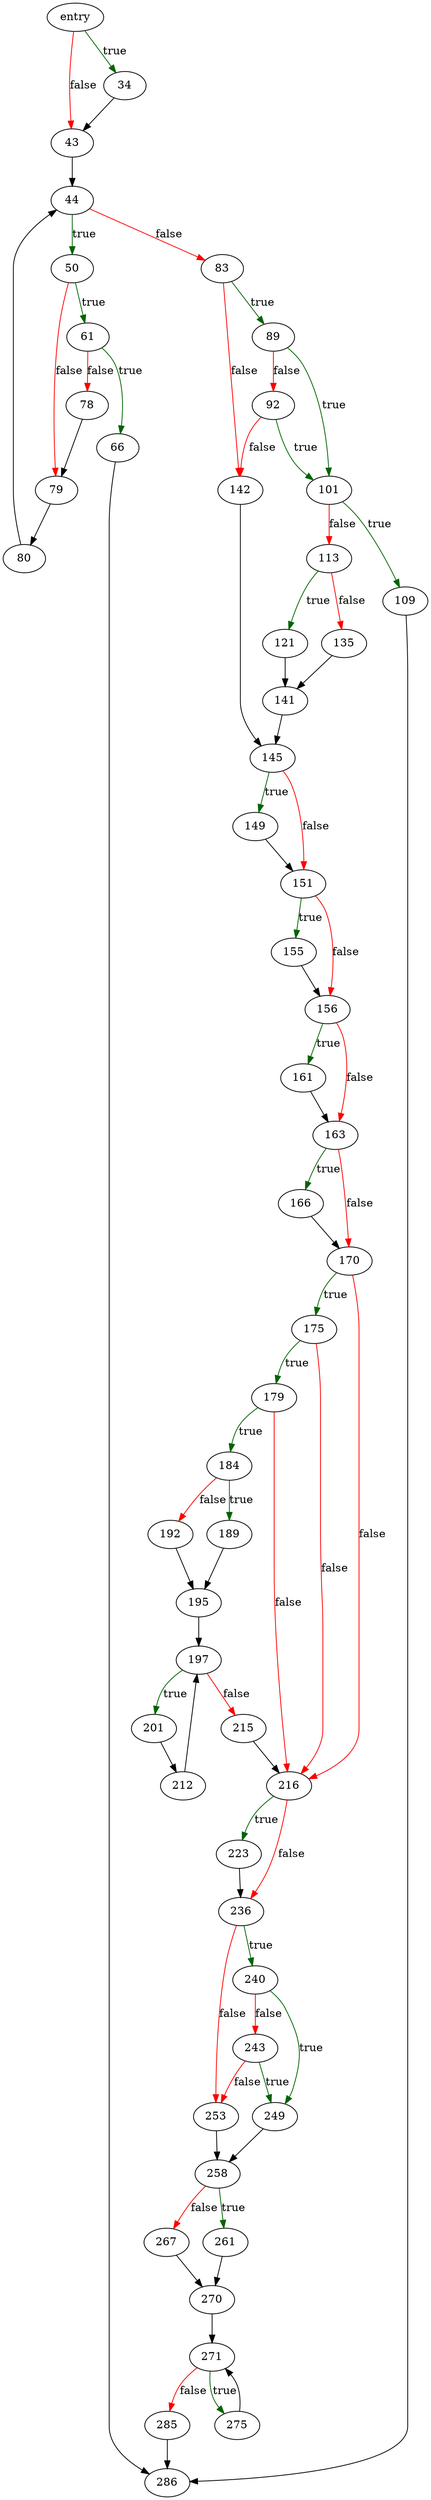 digraph "sqlite3Prepare" {
	// Node definitions.
	7 [label=entry];
	34;
	43;
	44;
	50;
	61;
	66;
	78;
	79;
	80;
	83;
	89;
	92;
	101;
	109;
	113;
	121;
	135;
	141;
	142;
	145;
	149;
	151;
	155;
	156;
	161;
	163;
	166;
	170;
	175;
	179;
	184;
	189;
	192;
	195;
	197;
	201;
	212;
	215;
	216;
	223;
	236;
	240;
	243;
	249;
	253;
	258;
	261;
	267;
	270;
	271;
	275;
	285;
	286;

	// Edge definitions.
	7 -> 34 [
		color=darkgreen
		label=true
	];
	7 -> 43 [
		color=red
		label=false
	];
	34 -> 43;
	43 -> 44;
	44 -> 50 [
		color=darkgreen
		label=true
	];
	44 -> 83 [
		color=red
		label=false
	];
	50 -> 61 [
		color=darkgreen
		label=true
	];
	50 -> 79 [
		color=red
		label=false
	];
	61 -> 66 [
		color=darkgreen
		label=true
	];
	61 -> 78 [
		color=red
		label=false
	];
	66 -> 286;
	78 -> 79;
	79 -> 80;
	80 -> 44;
	83 -> 89 [
		color=darkgreen
		label=true
	];
	83 -> 142 [
		color=red
		label=false
	];
	89 -> 92 [
		color=red
		label=false
	];
	89 -> 101 [
		color=darkgreen
		label=true
	];
	92 -> 101 [
		color=darkgreen
		label=true
	];
	92 -> 142 [
		color=red
		label=false
	];
	101 -> 109 [
		color=darkgreen
		label=true
	];
	101 -> 113 [
		color=red
		label=false
	];
	109 -> 286;
	113 -> 121 [
		color=darkgreen
		label=true
	];
	113 -> 135 [
		color=red
		label=false
	];
	121 -> 141;
	135 -> 141;
	141 -> 145;
	142 -> 145;
	145 -> 149 [
		color=darkgreen
		label=true
	];
	145 -> 151 [
		color=red
		label=false
	];
	149 -> 151;
	151 -> 155 [
		color=darkgreen
		label=true
	];
	151 -> 156 [
		color=red
		label=false
	];
	155 -> 156;
	156 -> 161 [
		color=darkgreen
		label=true
	];
	156 -> 163 [
		color=red
		label=false
	];
	161 -> 163;
	163 -> 166 [
		color=darkgreen
		label=true
	];
	163 -> 170 [
		color=red
		label=false
	];
	166 -> 170;
	170 -> 175 [
		color=darkgreen
		label=true
	];
	170 -> 216 [
		color=red
		label=false
	];
	175 -> 179 [
		color=darkgreen
		label=true
	];
	175 -> 216 [
		color=red
		label=false
	];
	179 -> 184 [
		color=darkgreen
		label=true
	];
	179 -> 216 [
		color=red
		label=false
	];
	184 -> 189 [
		color=darkgreen
		label=true
	];
	184 -> 192 [
		color=red
		label=false
	];
	189 -> 195;
	192 -> 195;
	195 -> 197;
	197 -> 201 [
		color=darkgreen
		label=true
	];
	197 -> 215 [
		color=red
		label=false
	];
	201 -> 212;
	212 -> 197;
	215 -> 216;
	216 -> 223 [
		color=darkgreen
		label=true
	];
	216 -> 236 [
		color=red
		label=false
	];
	223 -> 236;
	236 -> 240 [
		color=darkgreen
		label=true
	];
	236 -> 253 [
		color=red
		label=false
	];
	240 -> 243 [
		color=red
		label=false
	];
	240 -> 249 [
		color=darkgreen
		label=true
	];
	243 -> 249 [
		color=darkgreen
		label=true
	];
	243 -> 253 [
		color=red
		label=false
	];
	249 -> 258;
	253 -> 258;
	258 -> 261 [
		color=darkgreen
		label=true
	];
	258 -> 267 [
		color=red
		label=false
	];
	261 -> 270;
	267 -> 270;
	270 -> 271;
	271 -> 275 [
		color=darkgreen
		label=true
	];
	271 -> 285 [
		color=red
		label=false
	];
	275 -> 271;
	285 -> 286;
}